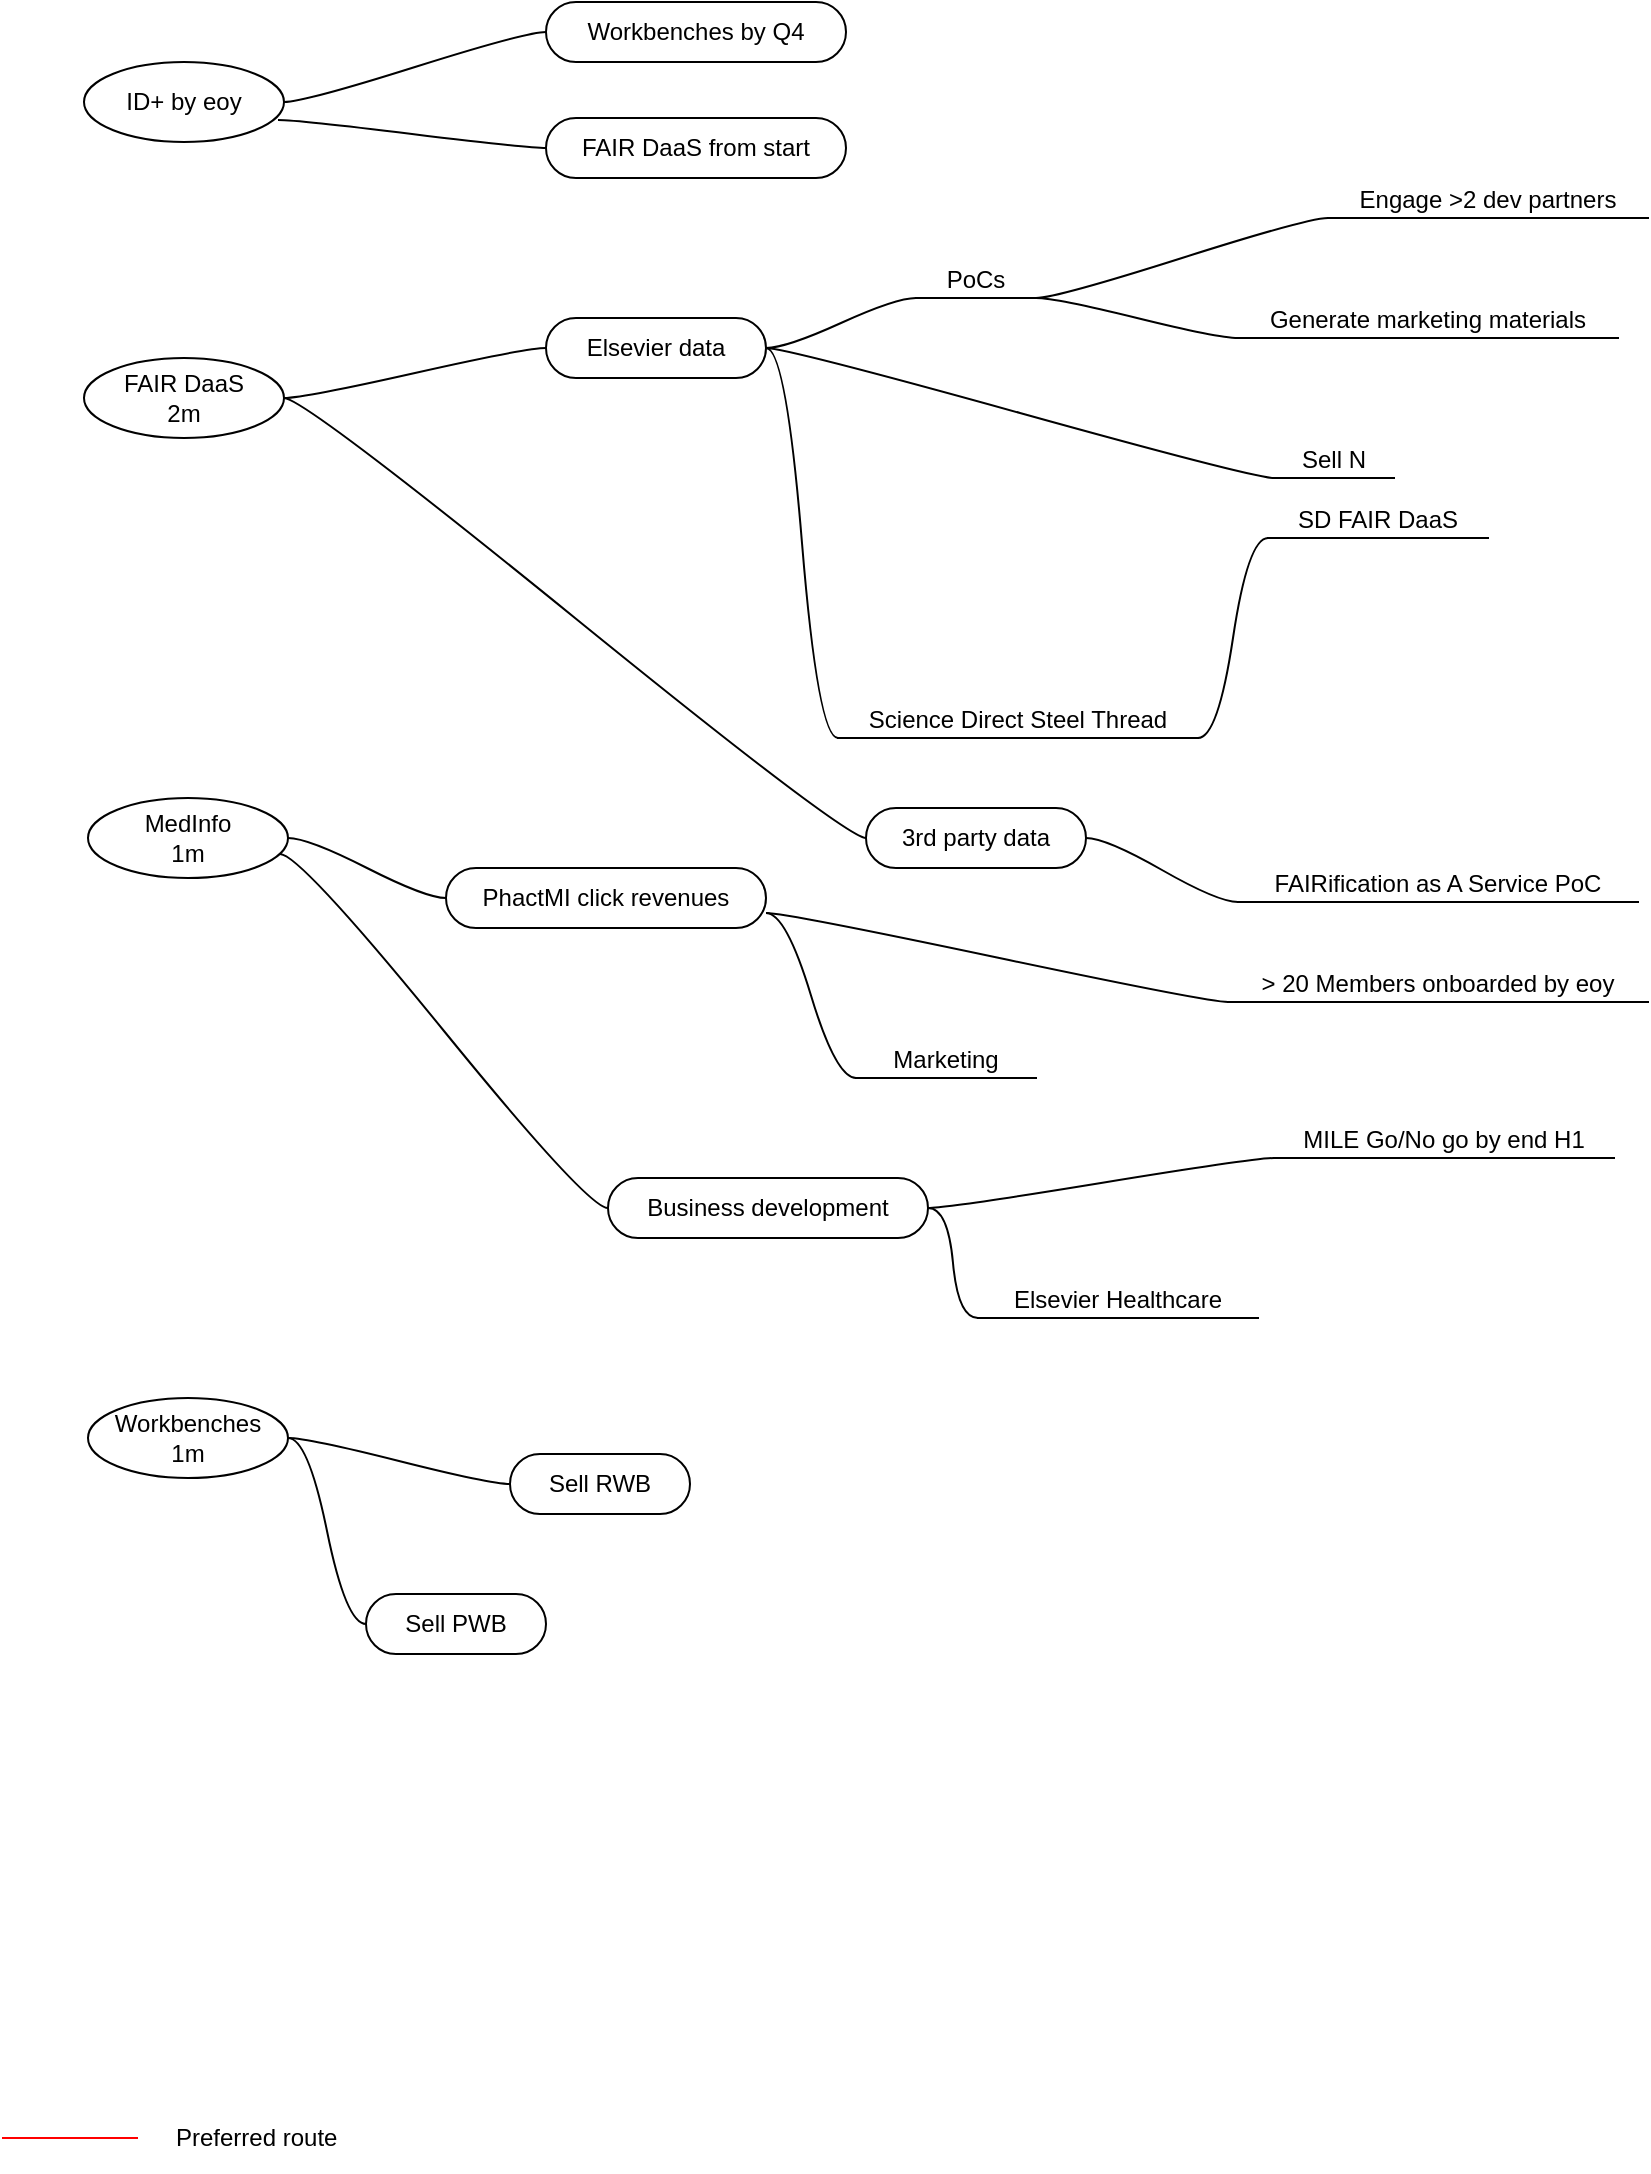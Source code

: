 <mxfile version="14.0.1" type="github">
  <diagram name="Page-1" id="9c096ad6-e400-ecc8-3e38-643d2caac077">
    <mxGraphModel dx="1688" dy="1053" grid="1" gridSize="10" guides="1" tooltips="1" connect="1" arrows="1" fold="1" page="1" pageScale="1.5" pageWidth="1169" pageHeight="826" background="#ffffff" math="0" shadow="0">
      <root>
        <mxCell id="0" style=";html=1;" />
        <mxCell id="1" style=";html=1;" parent="0" />
        <mxCell id="3cfceab9cabfe5b9-59" value="" style="line;strokeWidth=1;html=1;rounded=1;fontSize=12;align=center;verticalAlign=middle;strokeColor=#FF0000;endFill=1;endArrow=classic;endSize=10;startSize=10;" parent="1" vertex="1">
          <mxGeometry x="87" y="1105" width="68" height="10" as="geometry" />
        </mxCell>
        <mxCell id="3cfceab9cabfe5b9-60" value="Preferred route" style="text;html=1;strokeColor=none;fillColor=none;align=left;verticalAlign=middle;whiteSpace=wrap;rounded=0;shadow=1;fontSize=12;" parent="1" vertex="1">
          <mxGeometry x="172" y="1100" width="143" height="20" as="geometry" />
        </mxCell>
        <mxCell id="VNJ8gfQmrt9jjYB3RItG-12" value="ID+ by eoy" style="ellipse;whiteSpace=wrap;html=1;align=center;newEdgeStyle={&quot;edgeStyle&quot;:&quot;entityRelationEdgeStyle&quot;,&quot;startArrow&quot;:&quot;none&quot;,&quot;endArrow&quot;:&quot;none&quot;,&quot;segment&quot;:10,&quot;curved&quot;:1};treeFolding=1;treeMoving=1;" vertex="1" parent="1">
          <mxGeometry x="128" y="72" width="100" height="40" as="geometry" />
        </mxCell>
        <mxCell id="VNJ8gfQmrt9jjYB3RItG-13" value="FAIR DaaS&lt;br&gt;2m" style="ellipse;whiteSpace=wrap;html=1;align=center;newEdgeStyle={&quot;edgeStyle&quot;:&quot;entityRelationEdgeStyle&quot;,&quot;startArrow&quot;:&quot;none&quot;,&quot;endArrow&quot;:&quot;none&quot;,&quot;segment&quot;:10,&quot;curved&quot;:1};treeFolding=1;treeMoving=1;" vertex="1" parent="1">
          <mxGeometry x="128" y="220" width="100" height="40" as="geometry" />
        </mxCell>
        <mxCell id="VNJ8gfQmrt9jjYB3RItG-14" value="MedInfo&lt;br&gt;1m" style="ellipse;whiteSpace=wrap;html=1;align=center;newEdgeStyle={&quot;edgeStyle&quot;:&quot;entityRelationEdgeStyle&quot;,&quot;startArrow&quot;:&quot;none&quot;,&quot;endArrow&quot;:&quot;none&quot;,&quot;segment&quot;:10,&quot;curved&quot;:1};treeFolding=1;treeMoving=1;" vertex="1" parent="1">
          <mxGeometry x="130" y="440" width="100" height="40" as="geometry" />
        </mxCell>
        <mxCell id="VNJ8gfQmrt9jjYB3RItG-15" value="Workbenches&lt;br&gt;1m" style="ellipse;whiteSpace=wrap;html=1;align=center;newEdgeStyle={&quot;edgeStyle&quot;:&quot;entityRelationEdgeStyle&quot;,&quot;startArrow&quot;:&quot;none&quot;,&quot;endArrow&quot;:&quot;none&quot;,&quot;segment&quot;:10,&quot;curved&quot;:1};treeFolding=1;treeMoving=1;" vertex="1" parent="1">
          <mxGeometry x="130" y="740" width="100" height="40" as="geometry" />
        </mxCell>
        <mxCell id="VNJ8gfQmrt9jjYB3RItG-16" style="edgeStyle=orthogonalEdgeStyle;rounded=0;orthogonalLoop=1;jettySize=auto;html=1;exitX=0.5;exitY=1;exitDx=0;exitDy=0;" edge="1" parent="1" source="VNJ8gfQmrt9jjYB3RItG-12" target="VNJ8gfQmrt9jjYB3RItG-12">
          <mxGeometry relative="1" as="geometry" />
        </mxCell>
        <mxCell id="VNJ8gfQmrt9jjYB3RItG-18" value="Workbenches by Q4" style="whiteSpace=wrap;html=1;rounded=1;arcSize=50;align=center;verticalAlign=middle;strokeWidth=1;autosize=1;spacing=4;treeFolding=1;treeMoving=1;newEdgeStyle={&quot;edgeStyle&quot;:&quot;entityRelationEdgeStyle&quot;,&quot;startArrow&quot;:&quot;none&quot;,&quot;endArrow&quot;:&quot;none&quot;,&quot;segment&quot;:10,&quot;curved&quot;:1};" vertex="1" parent="1">
          <mxGeometry x="359" y="42" width="150" height="30" as="geometry" />
        </mxCell>
        <mxCell id="VNJ8gfQmrt9jjYB3RItG-19" value="" style="edgeStyle=entityRelationEdgeStyle;startArrow=none;endArrow=none;segment=10;curved=1;" edge="1" target="VNJ8gfQmrt9jjYB3RItG-18" parent="1">
          <mxGeometry relative="1" as="geometry">
            <mxPoint x="228" y="92" as="sourcePoint" />
          </mxGeometry>
        </mxCell>
        <mxCell id="VNJ8gfQmrt9jjYB3RItG-20" value="FAIR DaaS from start" style="whiteSpace=wrap;html=1;rounded=1;arcSize=50;align=center;verticalAlign=middle;strokeWidth=1;autosize=1;spacing=4;treeFolding=1;treeMoving=1;newEdgeStyle={&quot;edgeStyle&quot;:&quot;entityRelationEdgeStyle&quot;,&quot;startArrow&quot;:&quot;none&quot;,&quot;endArrow&quot;:&quot;none&quot;,&quot;segment&quot;:10,&quot;curved&quot;:1};" vertex="1" parent="1">
          <mxGeometry x="359" y="100" width="150" height="30" as="geometry" />
        </mxCell>
        <mxCell id="VNJ8gfQmrt9jjYB3RItG-21" value="" style="edgeStyle=entityRelationEdgeStyle;startArrow=none;endArrow=none;segment=10;curved=1;exitX=0.97;exitY=0.725;exitDx=0;exitDy=0;exitPerimeter=0;" edge="1" target="VNJ8gfQmrt9jjYB3RItG-20" parent="1" source="VNJ8gfQmrt9jjYB3RItG-12">
          <mxGeometry relative="1" as="geometry">
            <mxPoint x="218" y="142" as="sourcePoint" />
          </mxGeometry>
        </mxCell>
        <mxCell id="VNJ8gfQmrt9jjYB3RItG-22" value="Elsevier data" style="whiteSpace=wrap;html=1;rounded=1;arcSize=50;align=center;verticalAlign=middle;strokeWidth=1;autosize=1;spacing=4;treeFolding=1;treeMoving=1;newEdgeStyle={&quot;edgeStyle&quot;:&quot;entityRelationEdgeStyle&quot;,&quot;startArrow&quot;:&quot;none&quot;,&quot;endArrow&quot;:&quot;none&quot;,&quot;segment&quot;:10,&quot;curved&quot;:1};" vertex="1" parent="1">
          <mxGeometry x="359" y="200" width="110" height="30" as="geometry" />
        </mxCell>
        <mxCell id="VNJ8gfQmrt9jjYB3RItG-23" value="" style="edgeStyle=entityRelationEdgeStyle;startArrow=none;endArrow=none;segment=10;curved=1;entryX=0;entryY=0.5;entryDx=0;entryDy=0;exitX=1;exitY=0.5;exitDx=0;exitDy=0;" edge="1" target="VNJ8gfQmrt9jjYB3RItG-22" parent="1" source="VNJ8gfQmrt9jjYB3RItG-13">
          <mxGeometry relative="1" as="geometry">
            <mxPoint x="230" y="340" as="sourcePoint" />
          </mxGeometry>
        </mxCell>
        <mxCell id="VNJ8gfQmrt9jjYB3RItG-24" value="PoCs" style="whiteSpace=wrap;html=1;shape=partialRectangle;top=0;left=0;bottom=1;right=0;points=[[0,1],[1,1]];fillColor=none;align=center;verticalAlign=bottom;routingCenterY=0.5;snapToPoint=1;recursiveResize=0;autosize=1;treeFolding=1;treeMoving=1;newEdgeStyle={&quot;edgeStyle&quot;:&quot;entityRelationEdgeStyle&quot;,&quot;startArrow&quot;:&quot;none&quot;,&quot;endArrow&quot;:&quot;none&quot;,&quot;segment&quot;:10,&quot;curved&quot;:1};" vertex="1" parent="1">
          <mxGeometry x="544" y="170" width="60" height="20" as="geometry" />
        </mxCell>
        <mxCell id="VNJ8gfQmrt9jjYB3RItG-25" value="" style="edgeStyle=entityRelationEdgeStyle;startArrow=none;endArrow=none;segment=10;curved=1;exitX=1;exitY=0.5;exitDx=0;exitDy=0;" edge="1" target="VNJ8gfQmrt9jjYB3RItG-24" parent="1" source="VNJ8gfQmrt9jjYB3RItG-22">
          <mxGeometry relative="1" as="geometry">
            <mxPoint x="490" y="310" as="sourcePoint" />
          </mxGeometry>
        </mxCell>
        <mxCell id="VNJ8gfQmrt9jjYB3RItG-26" value="Sell N" style="whiteSpace=wrap;html=1;shape=partialRectangle;top=0;left=0;bottom=1;right=0;points=[[0,1],[1,1]];fillColor=none;align=center;verticalAlign=bottom;routingCenterY=0.5;snapToPoint=1;recursiveResize=0;autosize=1;treeFolding=1;treeMoving=1;newEdgeStyle={&quot;edgeStyle&quot;:&quot;entityRelationEdgeStyle&quot;,&quot;startArrow&quot;:&quot;none&quot;,&quot;endArrow&quot;:&quot;none&quot;,&quot;segment&quot;:10,&quot;curved&quot;:1};" vertex="1" parent="1">
          <mxGeometry x="723" y="260" width="60" height="20" as="geometry" />
        </mxCell>
        <mxCell id="VNJ8gfQmrt9jjYB3RItG-27" value="" style="edgeStyle=entityRelationEdgeStyle;startArrow=none;endArrow=none;segment=10;curved=1;exitX=1;exitY=0.5;exitDx=0;exitDy=0;" edge="1" target="VNJ8gfQmrt9jjYB3RItG-26" parent="1" source="VNJ8gfQmrt9jjYB3RItG-22">
          <mxGeometry relative="1" as="geometry">
            <mxPoint x="210" y="130.5" as="sourcePoint" />
          </mxGeometry>
        </mxCell>
        <mxCell id="VNJ8gfQmrt9jjYB3RItG-28" value="Science Direct Steel Thread" style="whiteSpace=wrap;html=1;shape=partialRectangle;top=0;left=0;bottom=1;right=0;points=[[0,1],[1,1]];fillColor=none;align=center;verticalAlign=bottom;routingCenterY=0.5;snapToPoint=1;recursiveResize=0;autosize=1;treeFolding=1;treeMoving=1;newEdgeStyle={&quot;edgeStyle&quot;:&quot;entityRelationEdgeStyle&quot;,&quot;startArrow&quot;:&quot;none&quot;,&quot;endArrow&quot;:&quot;none&quot;,&quot;segment&quot;:10,&quot;curved&quot;:1};" vertex="1" parent="1">
          <mxGeometry x="505" y="390" width="180" height="20" as="geometry" />
        </mxCell>
        <mxCell id="VNJ8gfQmrt9jjYB3RItG-29" value="" style="edgeStyle=entityRelationEdgeStyle;startArrow=none;endArrow=none;segment=10;curved=1;exitX=1;exitY=0.5;exitDx=0;exitDy=0;" edge="1" target="VNJ8gfQmrt9jjYB3RItG-28" parent="1" source="VNJ8gfQmrt9jjYB3RItG-22">
          <mxGeometry relative="1" as="geometry">
            <mxPoint x="750" y="570" as="sourcePoint" />
          </mxGeometry>
        </mxCell>
        <mxCell id="VNJ8gfQmrt9jjYB3RItG-30" value="SD FAIR DaaS" style="whiteSpace=wrap;html=1;shape=partialRectangle;top=0;left=0;bottom=1;right=0;points=[[0,1],[1,1]];fillColor=none;align=center;verticalAlign=bottom;routingCenterY=0.5;snapToPoint=1;recursiveResize=0;autosize=1;treeFolding=1;treeMoving=1;newEdgeStyle={&quot;edgeStyle&quot;:&quot;entityRelationEdgeStyle&quot;,&quot;startArrow&quot;:&quot;none&quot;,&quot;endArrow&quot;:&quot;none&quot;,&quot;segment&quot;:10,&quot;curved&quot;:1};" vertex="1" parent="1">
          <mxGeometry x="720" y="290" width="110" height="20" as="geometry" />
        </mxCell>
        <mxCell id="VNJ8gfQmrt9jjYB3RItG-31" value="" style="edgeStyle=entityRelationEdgeStyle;startArrow=none;endArrow=none;segment=10;curved=1;exitX=1;exitY=1;exitDx=0;exitDy=0;" edge="1" target="VNJ8gfQmrt9jjYB3RItG-30" parent="1" source="VNJ8gfQmrt9jjYB3RItG-28">
          <mxGeometry relative="1" as="geometry">
            <mxPoint x="750" y="540" as="sourcePoint" />
          </mxGeometry>
        </mxCell>
        <mxCell id="VNJ8gfQmrt9jjYB3RItG-34" value="3rd party data" style="whiteSpace=wrap;html=1;rounded=1;arcSize=50;align=center;verticalAlign=middle;strokeWidth=1;autosize=1;spacing=4;treeFolding=1;treeMoving=1;newEdgeStyle={&quot;edgeStyle&quot;:&quot;entityRelationEdgeStyle&quot;,&quot;startArrow&quot;:&quot;none&quot;,&quot;endArrow&quot;:&quot;none&quot;,&quot;segment&quot;:10,&quot;curved&quot;:1};" vertex="1" parent="1">
          <mxGeometry x="519" y="445" width="110" height="30" as="geometry" />
        </mxCell>
        <mxCell id="VNJ8gfQmrt9jjYB3RItG-35" value="" style="edgeStyle=entityRelationEdgeStyle;startArrow=none;endArrow=none;segment=10;curved=1;exitX=1;exitY=0.5;exitDx=0;exitDy=0;" edge="1" target="VNJ8gfQmrt9jjYB3RItG-34" parent="1" source="VNJ8gfQmrt9jjYB3RItG-13">
          <mxGeometry relative="1" as="geometry">
            <mxPoint x="172" y="450" as="sourcePoint" />
          </mxGeometry>
        </mxCell>
        <mxCell id="VNJ8gfQmrt9jjYB3RItG-36" value="PhactMI click revenues" style="whiteSpace=wrap;html=1;rounded=1;arcSize=50;align=center;verticalAlign=middle;strokeWidth=1;autosize=1;spacing=4;treeFolding=1;treeMoving=1;newEdgeStyle={&quot;edgeStyle&quot;:&quot;entityRelationEdgeStyle&quot;,&quot;startArrow&quot;:&quot;none&quot;,&quot;endArrow&quot;:&quot;none&quot;,&quot;segment&quot;:10,&quot;curved&quot;:1};" vertex="1" parent="1">
          <mxGeometry x="309" y="475" width="160" height="30" as="geometry" />
        </mxCell>
        <mxCell id="VNJ8gfQmrt9jjYB3RItG-37" value="" style="edgeStyle=entityRelationEdgeStyle;startArrow=none;endArrow=none;segment=10;curved=1;exitX=1;exitY=0.5;exitDx=0;exitDy=0;" edge="1" target="VNJ8gfQmrt9jjYB3RItG-36" parent="1" source="VNJ8gfQmrt9jjYB3RItG-14">
          <mxGeometry relative="1" as="geometry">
            <mxPoint x="760" y="510" as="sourcePoint" />
          </mxGeometry>
        </mxCell>
        <mxCell id="VNJ8gfQmrt9jjYB3RItG-39" value="Elsevier Healthcare" style="whiteSpace=wrap;html=1;shape=partialRectangle;top=0;left=0;bottom=1;right=0;points=[[0,1],[1,1]];fillColor=none;align=center;verticalAlign=bottom;routingCenterY=0.5;snapToPoint=1;recursiveResize=0;autosize=1;treeFolding=1;treeMoving=1;newEdgeStyle={&quot;edgeStyle&quot;:&quot;entityRelationEdgeStyle&quot;,&quot;startArrow&quot;:&quot;none&quot;,&quot;endArrow&quot;:&quot;none&quot;,&quot;segment&quot;:10,&quot;curved&quot;:1};" vertex="1" parent="1">
          <mxGeometry x="575" y="680" width="140" height="20" as="geometry" />
        </mxCell>
        <mxCell id="VNJ8gfQmrt9jjYB3RItG-40" value="" style="edgeStyle=entityRelationEdgeStyle;startArrow=none;endArrow=none;segment=10;curved=1;exitX=1;exitY=0.5;exitDx=0;exitDy=0;" edge="1" target="VNJ8gfQmrt9jjYB3RItG-39" parent="1" source="VNJ8gfQmrt9jjYB3RItG-45">
          <mxGeometry relative="1" as="geometry">
            <mxPoint x="740" y="500" as="sourcePoint" />
          </mxGeometry>
        </mxCell>
        <mxCell id="VNJ8gfQmrt9jjYB3RItG-41" value="&amp;gt; 20 Members onboarded by eoy" style="whiteSpace=wrap;html=1;shape=partialRectangle;top=0;left=0;bottom=1;right=0;points=[[0,1],[1,1]];fillColor=none;align=center;verticalAlign=bottom;routingCenterY=0.5;snapToPoint=1;recursiveResize=0;autosize=1;treeFolding=1;treeMoving=1;newEdgeStyle={&quot;edgeStyle&quot;:&quot;entityRelationEdgeStyle&quot;,&quot;startArrow&quot;:&quot;none&quot;,&quot;endArrow&quot;:&quot;none&quot;,&quot;segment&quot;:10,&quot;curved&quot;:1};" vertex="1" parent="1">
          <mxGeometry x="700" y="522" width="210" height="20" as="geometry" />
        </mxCell>
        <mxCell id="VNJ8gfQmrt9jjYB3RItG-42" value="" style="edgeStyle=entityRelationEdgeStyle;startArrow=none;endArrow=none;segment=10;curved=1;exitX=1;exitY=0.75;exitDx=0;exitDy=0;" edge="1" target="VNJ8gfQmrt9jjYB3RItG-41" parent="1" source="VNJ8gfQmrt9jjYB3RItG-36">
          <mxGeometry relative="1" as="geometry">
            <mxPoint x="450" y="640" as="sourcePoint" />
          </mxGeometry>
        </mxCell>
        <mxCell id="VNJ8gfQmrt9jjYB3RItG-43" value="Marketing" style="whiteSpace=wrap;html=1;shape=partialRectangle;top=0;left=0;bottom=1;right=0;points=[[0,1],[1,1]];fillColor=none;align=center;verticalAlign=bottom;routingCenterY=0.5;snapToPoint=1;recursiveResize=0;autosize=1;treeFolding=1;treeMoving=1;newEdgeStyle={&quot;edgeStyle&quot;:&quot;entityRelationEdgeStyle&quot;,&quot;startArrow&quot;:&quot;none&quot;,&quot;endArrow&quot;:&quot;none&quot;,&quot;segment&quot;:10,&quot;curved&quot;:1};" vertex="1" parent="1">
          <mxGeometry x="514" y="560" width="90" height="20" as="geometry" />
        </mxCell>
        <mxCell id="VNJ8gfQmrt9jjYB3RItG-44" value="" style="edgeStyle=entityRelationEdgeStyle;startArrow=none;endArrow=none;segment=10;curved=1;exitX=1;exitY=0.75;exitDx=0;exitDy=0;" edge="1" target="VNJ8gfQmrt9jjYB3RItG-43" parent="1" source="VNJ8gfQmrt9jjYB3RItG-36">
          <mxGeometry relative="1" as="geometry">
            <mxPoint x="386" y="620" as="sourcePoint" />
          </mxGeometry>
        </mxCell>
        <mxCell id="VNJ8gfQmrt9jjYB3RItG-45" value="Business development" style="whiteSpace=wrap;html=1;rounded=1;arcSize=50;align=center;verticalAlign=middle;strokeWidth=1;autosize=1;spacing=4;treeFolding=1;treeMoving=1;newEdgeStyle={&quot;edgeStyle&quot;:&quot;entityRelationEdgeStyle&quot;,&quot;startArrow&quot;:&quot;none&quot;,&quot;endArrow&quot;:&quot;none&quot;,&quot;segment&quot;:10,&quot;curved&quot;:1};" vertex="1" parent="1">
          <mxGeometry x="390" y="630" width="160" height="30" as="geometry" />
        </mxCell>
        <mxCell id="VNJ8gfQmrt9jjYB3RItG-46" value="" style="edgeStyle=entityRelationEdgeStyle;startArrow=none;endArrow=none;segment=10;curved=1;exitX=0.96;exitY=0.7;exitDx=0;exitDy=0;exitPerimeter=0;" edge="1" target="VNJ8gfQmrt9jjYB3RItG-45" parent="1" source="VNJ8gfQmrt9jjYB3RItG-14">
          <mxGeometry relative="1" as="geometry">
            <mxPoint x="80" y="710" as="sourcePoint" />
          </mxGeometry>
        </mxCell>
        <mxCell id="VNJ8gfQmrt9jjYB3RItG-47" value="MILE Go/No go by end H1" style="whiteSpace=wrap;html=1;shape=partialRectangle;top=0;left=0;bottom=1;right=0;points=[[0,1],[1,1]];fillColor=none;align=center;verticalAlign=bottom;routingCenterY=0.5;snapToPoint=1;recursiveResize=0;autosize=1;treeFolding=1;treeMoving=1;newEdgeStyle={&quot;edgeStyle&quot;:&quot;entityRelationEdgeStyle&quot;,&quot;startArrow&quot;:&quot;none&quot;,&quot;endArrow&quot;:&quot;none&quot;,&quot;segment&quot;:10,&quot;curved&quot;:1};" vertex="1" parent="1">
          <mxGeometry x="723" y="600" width="170" height="20" as="geometry" />
        </mxCell>
        <mxCell id="VNJ8gfQmrt9jjYB3RItG-48" value="" style="edgeStyle=entityRelationEdgeStyle;startArrow=none;endArrow=none;segment=10;curved=1;" edge="1" target="VNJ8gfQmrt9jjYB3RItG-47" parent="1" source="VNJ8gfQmrt9jjYB3RItG-45">
          <mxGeometry relative="1" as="geometry">
            <mxPoint x="740" y="480" as="sourcePoint" />
          </mxGeometry>
        </mxCell>
        <mxCell id="VNJ8gfQmrt9jjYB3RItG-50" value="Sell RWB" style="whiteSpace=wrap;html=1;rounded=1;arcSize=50;align=center;verticalAlign=middle;strokeWidth=1;autosize=1;spacing=4;treeFolding=1;treeMoving=1;newEdgeStyle={&quot;edgeStyle&quot;:&quot;entityRelationEdgeStyle&quot;,&quot;startArrow&quot;:&quot;none&quot;,&quot;endArrow&quot;:&quot;none&quot;,&quot;segment&quot;:10,&quot;curved&quot;:1};" vertex="1" parent="1">
          <mxGeometry x="341" y="768" width="90" height="30" as="geometry" />
        </mxCell>
        <mxCell id="VNJ8gfQmrt9jjYB3RItG-51" value="" style="edgeStyle=entityRelationEdgeStyle;startArrow=none;endArrow=none;segment=10;curved=1;exitX=1;exitY=0.5;exitDx=0;exitDy=0;" edge="1" target="VNJ8gfQmrt9jjYB3RItG-50" parent="1" source="VNJ8gfQmrt9jjYB3RItG-15">
          <mxGeometry relative="1" as="geometry">
            <mxPoint x="310" y="810" as="sourcePoint" />
          </mxGeometry>
        </mxCell>
        <mxCell id="VNJ8gfQmrt9jjYB3RItG-52" value="Sell PWB" style="whiteSpace=wrap;html=1;rounded=1;arcSize=50;align=center;verticalAlign=middle;strokeWidth=1;autosize=1;spacing=4;treeFolding=1;treeMoving=1;newEdgeStyle={&quot;edgeStyle&quot;:&quot;entityRelationEdgeStyle&quot;,&quot;startArrow&quot;:&quot;none&quot;,&quot;endArrow&quot;:&quot;none&quot;,&quot;segment&quot;:10,&quot;curved&quot;:1};" vertex="1" parent="1">
          <mxGeometry x="269" y="838" width="90" height="30" as="geometry" />
        </mxCell>
        <mxCell id="VNJ8gfQmrt9jjYB3RItG-53" value="" style="edgeStyle=entityRelationEdgeStyle;startArrow=none;endArrow=none;segment=10;curved=1;" edge="1" target="VNJ8gfQmrt9jjYB3RItG-52" parent="1">
          <mxGeometry relative="1" as="geometry">
            <mxPoint x="230" y="760" as="sourcePoint" />
          </mxGeometry>
        </mxCell>
        <mxCell id="VNJ8gfQmrt9jjYB3RItG-56" value="Engage &amp;gt;2 dev partners" style="whiteSpace=wrap;html=1;shape=partialRectangle;top=0;left=0;bottom=1;right=0;points=[[0,1],[1,1]];fillColor=none;align=center;verticalAlign=bottom;routingCenterY=0.5;snapToPoint=1;recursiveResize=0;autosize=1;treeFolding=1;treeMoving=1;newEdgeStyle={&quot;edgeStyle&quot;:&quot;entityRelationEdgeStyle&quot;,&quot;startArrow&quot;:&quot;none&quot;,&quot;endArrow&quot;:&quot;none&quot;,&quot;segment&quot;:10,&quot;curved&quot;:1};" vertex="1" parent="1">
          <mxGeometry x="750" y="130" width="160" height="20" as="geometry" />
        </mxCell>
        <mxCell id="VNJ8gfQmrt9jjYB3RItG-57" value="" style="edgeStyle=entityRelationEdgeStyle;startArrow=none;endArrow=none;segment=10;curved=1;exitX=1;exitY=1;exitDx=0;exitDy=0;" edge="1" target="VNJ8gfQmrt9jjYB3RItG-56" parent="1" source="VNJ8gfQmrt9jjYB3RItG-24">
          <mxGeometry relative="1" as="geometry">
            <mxPoint x="633" y="190" as="sourcePoint" />
          </mxGeometry>
        </mxCell>
        <mxCell id="VNJ8gfQmrt9jjYB3RItG-58" value="Generate marketing materials" style="whiteSpace=wrap;html=1;shape=partialRectangle;top=0;left=0;bottom=1;right=0;points=[[0,1],[1,1]];fillColor=none;align=center;verticalAlign=bottom;routingCenterY=0.5;snapToPoint=1;recursiveResize=0;autosize=1;treeFolding=1;treeMoving=1;newEdgeStyle={&quot;edgeStyle&quot;:&quot;entityRelationEdgeStyle&quot;,&quot;startArrow&quot;:&quot;none&quot;,&quot;endArrow&quot;:&quot;none&quot;,&quot;segment&quot;:10,&quot;curved&quot;:1};" vertex="1" parent="1">
          <mxGeometry x="705" y="190" width="190" height="20" as="geometry" />
        </mxCell>
        <mxCell id="VNJ8gfQmrt9jjYB3RItG-59" value="" style="edgeStyle=entityRelationEdgeStyle;startArrow=none;endArrow=none;segment=10;curved=1;exitX=1;exitY=1;exitDx=0;exitDy=0;" edge="1" target="VNJ8gfQmrt9jjYB3RItG-58" parent="1" source="VNJ8gfQmrt9jjYB3RItG-24">
          <mxGeometry relative="1" as="geometry">
            <mxPoint x="641" y="190" as="sourcePoint" />
          </mxGeometry>
        </mxCell>
        <mxCell id="VNJ8gfQmrt9jjYB3RItG-62" value="FAIRification as A Service PoC" style="whiteSpace=wrap;html=1;shape=partialRectangle;top=0;left=0;bottom=1;right=0;points=[[0,1],[1,1]];fillColor=none;align=center;verticalAlign=bottom;routingCenterY=0.5;snapToPoint=1;recursiveResize=0;autosize=1;treeFolding=1;treeMoving=1;newEdgeStyle={&quot;edgeStyle&quot;:&quot;entityRelationEdgeStyle&quot;,&quot;startArrow&quot;:&quot;none&quot;,&quot;endArrow&quot;:&quot;none&quot;,&quot;segment&quot;:10,&quot;curved&quot;:1};" vertex="1" parent="1">
          <mxGeometry x="705" y="472" width="200" height="20" as="geometry" />
        </mxCell>
        <mxCell id="VNJ8gfQmrt9jjYB3RItG-63" value="" style="edgeStyle=entityRelationEdgeStyle;startArrow=none;endArrow=none;segment=10;curved=1;exitX=1;exitY=0.5;exitDx=0;exitDy=0;" edge="1" target="VNJ8gfQmrt9jjYB3RItG-62" parent="1" source="VNJ8gfQmrt9jjYB3RItG-34">
          <mxGeometry relative="1" as="geometry">
            <mxPoint x="840" y="480" as="sourcePoint" />
          </mxGeometry>
        </mxCell>
      </root>
    </mxGraphModel>
  </diagram>
</mxfile>
